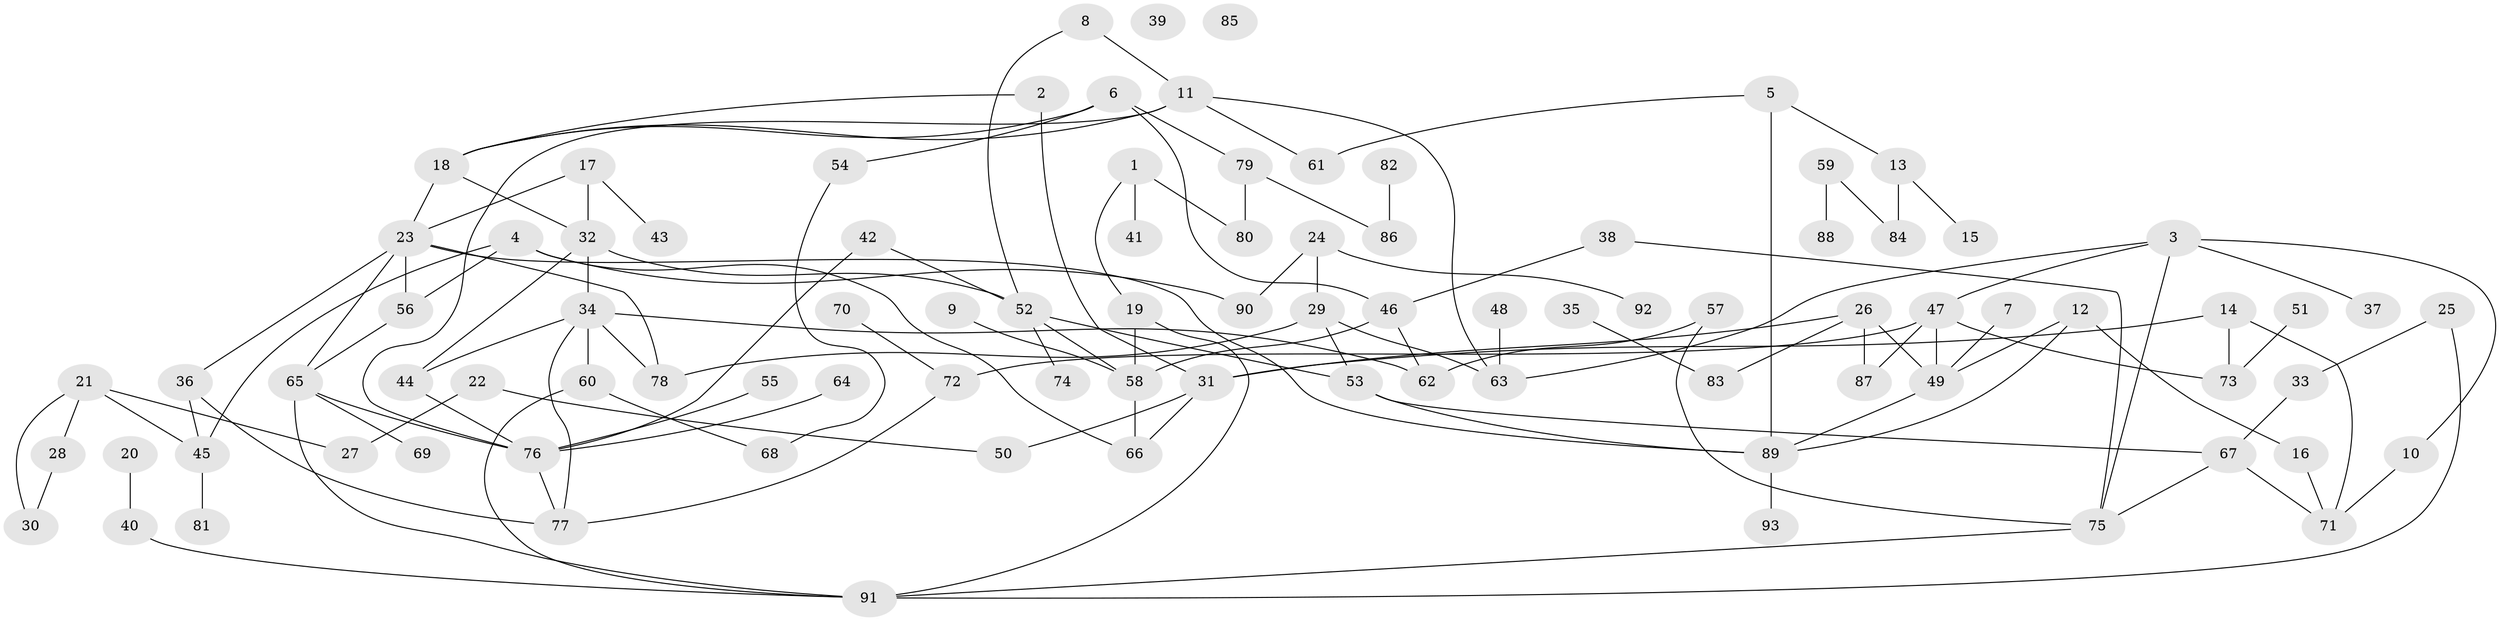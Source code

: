 // Generated by graph-tools (version 1.1) at 2025/49/03/09/25 03:49:10]
// undirected, 93 vertices, 130 edges
graph export_dot {
graph [start="1"]
  node [color=gray90,style=filled];
  1;
  2;
  3;
  4;
  5;
  6;
  7;
  8;
  9;
  10;
  11;
  12;
  13;
  14;
  15;
  16;
  17;
  18;
  19;
  20;
  21;
  22;
  23;
  24;
  25;
  26;
  27;
  28;
  29;
  30;
  31;
  32;
  33;
  34;
  35;
  36;
  37;
  38;
  39;
  40;
  41;
  42;
  43;
  44;
  45;
  46;
  47;
  48;
  49;
  50;
  51;
  52;
  53;
  54;
  55;
  56;
  57;
  58;
  59;
  60;
  61;
  62;
  63;
  64;
  65;
  66;
  67;
  68;
  69;
  70;
  71;
  72;
  73;
  74;
  75;
  76;
  77;
  78;
  79;
  80;
  81;
  82;
  83;
  84;
  85;
  86;
  87;
  88;
  89;
  90;
  91;
  92;
  93;
  1 -- 19;
  1 -- 41;
  1 -- 80;
  2 -- 18;
  2 -- 31;
  3 -- 10;
  3 -- 37;
  3 -- 47;
  3 -- 63;
  3 -- 75;
  4 -- 45;
  4 -- 56;
  4 -- 66;
  4 -- 90;
  5 -- 13;
  5 -- 61;
  5 -- 89;
  6 -- 18;
  6 -- 46;
  6 -- 54;
  6 -- 79;
  7 -- 49;
  8 -- 11;
  8 -- 52;
  9 -- 58;
  10 -- 71;
  11 -- 18;
  11 -- 61;
  11 -- 63;
  11 -- 76;
  12 -- 16;
  12 -- 49;
  12 -- 89;
  13 -- 15;
  13 -- 84;
  14 -- 31;
  14 -- 71;
  14 -- 73;
  16 -- 71;
  17 -- 23;
  17 -- 32;
  17 -- 43;
  18 -- 23;
  18 -- 32;
  19 -- 58;
  19 -- 91;
  20 -- 40;
  21 -- 27;
  21 -- 28;
  21 -- 30;
  21 -- 45;
  22 -- 27;
  22 -- 50;
  23 -- 36;
  23 -- 56;
  23 -- 65;
  23 -- 78;
  23 -- 89;
  24 -- 29;
  24 -- 90;
  24 -- 92;
  25 -- 33;
  25 -- 91;
  26 -- 31;
  26 -- 49;
  26 -- 83;
  26 -- 87;
  28 -- 30;
  29 -- 53;
  29 -- 63;
  29 -- 78;
  31 -- 50;
  31 -- 66;
  32 -- 34;
  32 -- 44;
  32 -- 52;
  33 -- 67;
  34 -- 44;
  34 -- 60;
  34 -- 62;
  34 -- 77;
  34 -- 78;
  35 -- 83;
  36 -- 45;
  36 -- 77;
  38 -- 46;
  38 -- 75;
  40 -- 91;
  42 -- 52;
  42 -- 76;
  44 -- 76;
  45 -- 81;
  46 -- 58;
  46 -- 62;
  47 -- 49;
  47 -- 72;
  47 -- 73;
  47 -- 87;
  48 -- 63;
  49 -- 89;
  51 -- 73;
  52 -- 53;
  52 -- 58;
  52 -- 74;
  53 -- 67;
  53 -- 89;
  54 -- 68;
  55 -- 76;
  56 -- 65;
  57 -- 62;
  57 -- 75;
  58 -- 66;
  59 -- 84;
  59 -- 88;
  60 -- 68;
  60 -- 91;
  64 -- 76;
  65 -- 69;
  65 -- 76;
  65 -- 91;
  67 -- 71;
  67 -- 75;
  70 -- 72;
  72 -- 77;
  75 -- 91;
  76 -- 77;
  79 -- 80;
  79 -- 86;
  82 -- 86;
  89 -- 93;
}
